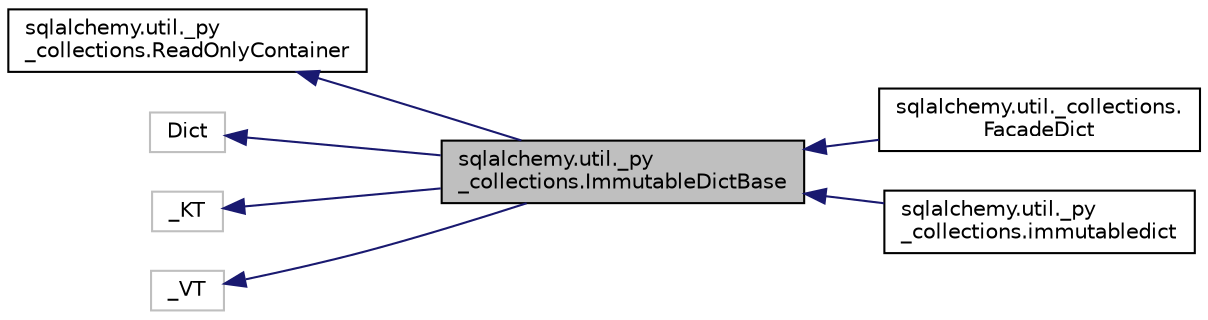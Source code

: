 digraph "sqlalchemy.util._py_collections.ImmutableDictBase"
{
 // LATEX_PDF_SIZE
  edge [fontname="Helvetica",fontsize="10",labelfontname="Helvetica",labelfontsize="10"];
  node [fontname="Helvetica",fontsize="10",shape=record];
  rankdir="LR";
  Node1 [label="sqlalchemy.util._py\l_collections.ImmutableDictBase",height=0.2,width=0.4,color="black", fillcolor="grey75", style="filled", fontcolor="black",tooltip=" "];
  Node2 -> Node1 [dir="back",color="midnightblue",fontsize="10",style="solid",fontname="Helvetica"];
  Node2 [label="sqlalchemy.util._py\l_collections.ReadOnlyContainer",height=0.2,width=0.4,color="black", fillcolor="white", style="filled",URL="$classsqlalchemy_1_1util_1_1__py__collections_1_1ReadOnlyContainer.html",tooltip=" "];
  Node3 -> Node1 [dir="back",color="midnightblue",fontsize="10",style="solid",fontname="Helvetica"];
  Node3 [label="Dict",height=0.2,width=0.4,color="grey75", fillcolor="white", style="filled",tooltip=" "];
  Node4 -> Node1 [dir="back",color="midnightblue",fontsize="10",style="solid",fontname="Helvetica"];
  Node4 [label="_KT",height=0.2,width=0.4,color="grey75", fillcolor="white", style="filled",tooltip=" "];
  Node5 -> Node1 [dir="back",color="midnightblue",fontsize="10",style="solid",fontname="Helvetica"];
  Node5 [label="_VT",height=0.2,width=0.4,color="grey75", fillcolor="white", style="filled",tooltip=" "];
  Node1 -> Node6 [dir="back",color="midnightblue",fontsize="10",style="solid",fontname="Helvetica"];
  Node6 [label="sqlalchemy.util._collections.\lFacadeDict",height=0.2,width=0.4,color="black", fillcolor="white", style="filled",URL="$classsqlalchemy_1_1util_1_1__collections_1_1FacadeDict.html",tooltip=" "];
  Node1 -> Node7 [dir="back",color="midnightblue",fontsize="10",style="solid",fontname="Helvetica"];
  Node7 [label="sqlalchemy.util._py\l_collections.immutabledict",height=0.2,width=0.4,color="black", fillcolor="white", style="filled",URL="$classsqlalchemy_1_1util_1_1__py__collections_1_1immutabledict.html",tooltip=" "];
}
